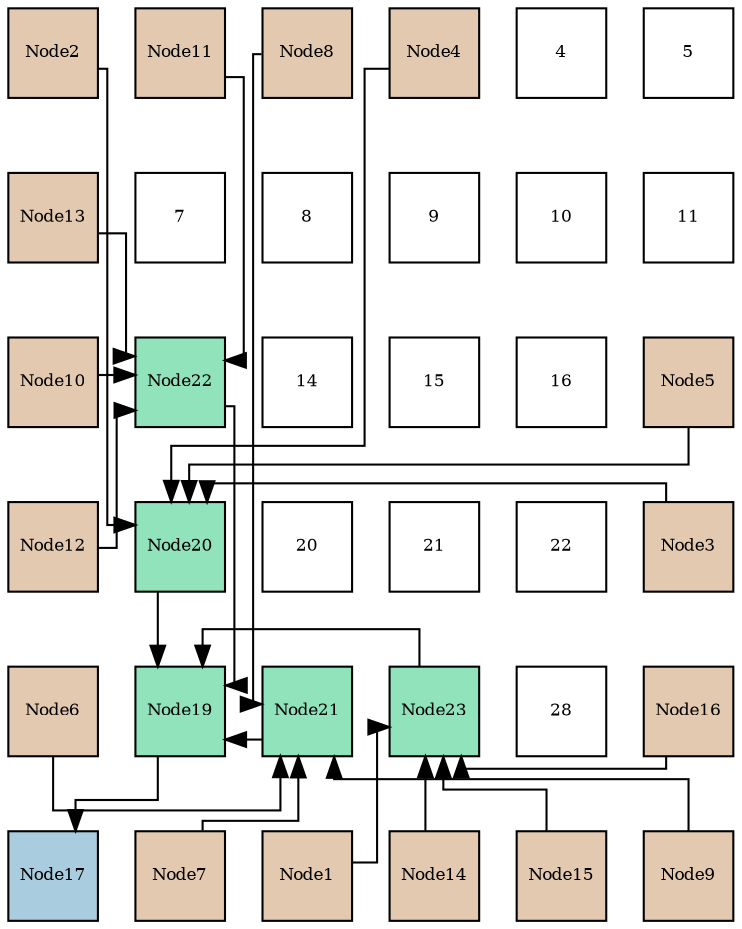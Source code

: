 digraph layout{
 rankdir=TB;
 splines=ortho;
 node [style=filled shape=square fixedsize=true width=0.6];
0[label="Node2", fontsize=8, fillcolor="#e3c9af"];
1[label="Node11", fontsize=8, fillcolor="#e3c9af"];
2[label="Node8", fontsize=8, fillcolor="#e3c9af"];
3[label="Node4", fontsize=8, fillcolor="#e3c9af"];
4[label="4", fontsize=8, fillcolor="#ffffff"];
5[label="5", fontsize=8, fillcolor="#ffffff"];
6[label="Node13", fontsize=8, fillcolor="#e3c9af"];
7[label="7", fontsize=8, fillcolor="#ffffff"];
8[label="8", fontsize=8, fillcolor="#ffffff"];
9[label="9", fontsize=8, fillcolor="#ffffff"];
10[label="10", fontsize=8, fillcolor="#ffffff"];
11[label="11", fontsize=8, fillcolor="#ffffff"];
12[label="Node10", fontsize=8, fillcolor="#e3c9af"];
13[label="Node22", fontsize=8, fillcolor="#91e3bb"];
14[label="14", fontsize=8, fillcolor="#ffffff"];
15[label="15", fontsize=8, fillcolor="#ffffff"];
16[label="16", fontsize=8, fillcolor="#ffffff"];
17[label="Node5", fontsize=8, fillcolor="#e3c9af"];
18[label="Node12", fontsize=8, fillcolor="#e3c9af"];
19[label="Node20", fontsize=8, fillcolor="#91e3bb"];
20[label="20", fontsize=8, fillcolor="#ffffff"];
21[label="21", fontsize=8, fillcolor="#ffffff"];
22[label="22", fontsize=8, fillcolor="#ffffff"];
23[label="Node3", fontsize=8, fillcolor="#e3c9af"];
24[label="Node6", fontsize=8, fillcolor="#e3c9af"];
25[label="Node19", fontsize=8, fillcolor="#91e3bb"];
26[label="Node21", fontsize=8, fillcolor="#91e3bb"];
27[label="Node23", fontsize=8, fillcolor="#91e3bb"];
28[label="28", fontsize=8, fillcolor="#ffffff"];
29[label="Node16", fontsize=8, fillcolor="#e3c9af"];
30[label="Node17", fontsize=8, fillcolor="#a9ccde"];
31[label="Node7", fontsize=8, fillcolor="#e3c9af"];
32[label="Node1", fontsize=8, fillcolor="#e3c9af"];
33[label="Node14", fontsize=8, fillcolor="#e3c9af"];
34[label="Node15", fontsize=8, fillcolor="#e3c9af"];
35[label="Node9", fontsize=8, fillcolor="#e3c9af"];
edge [constraint=false, style=vis];25 -> 30;
19 -> 25;
26 -> 25;
13 -> 25;
27 -> 25;
0 -> 19;
23 -> 19;
3 -> 19;
17 -> 19;
24 -> 26;
31 -> 26;
2 -> 26;
35 -> 26;
12 -> 13;
1 -> 13;
18 -> 13;
6 -> 13;
32 -> 27;
33 -> 27;
34 -> 27;
29 -> 27;
edge [constraint=true, style=invis];
0 -> 6 -> 12 -> 18 -> 24 -> 30;
1 -> 7 -> 13 -> 19 -> 25 -> 31;
2 -> 8 -> 14 -> 20 -> 26 -> 32;
3 -> 9 -> 15 -> 21 -> 27 -> 33;
4 -> 10 -> 16 -> 22 -> 28 -> 34;
5 -> 11 -> 17 -> 23 -> 29 -> 35;
rank = same {0 -> 1 -> 2 -> 3 -> 4 -> 5};
rank = same {6 -> 7 -> 8 -> 9 -> 10 -> 11};
rank = same {12 -> 13 -> 14 -> 15 -> 16 -> 17};
rank = same {18 -> 19 -> 20 -> 21 -> 22 -> 23};
rank = same {24 -> 25 -> 26 -> 27 -> 28 -> 29};
rank = same {30 -> 31 -> 32 -> 33 -> 34 -> 35};
}